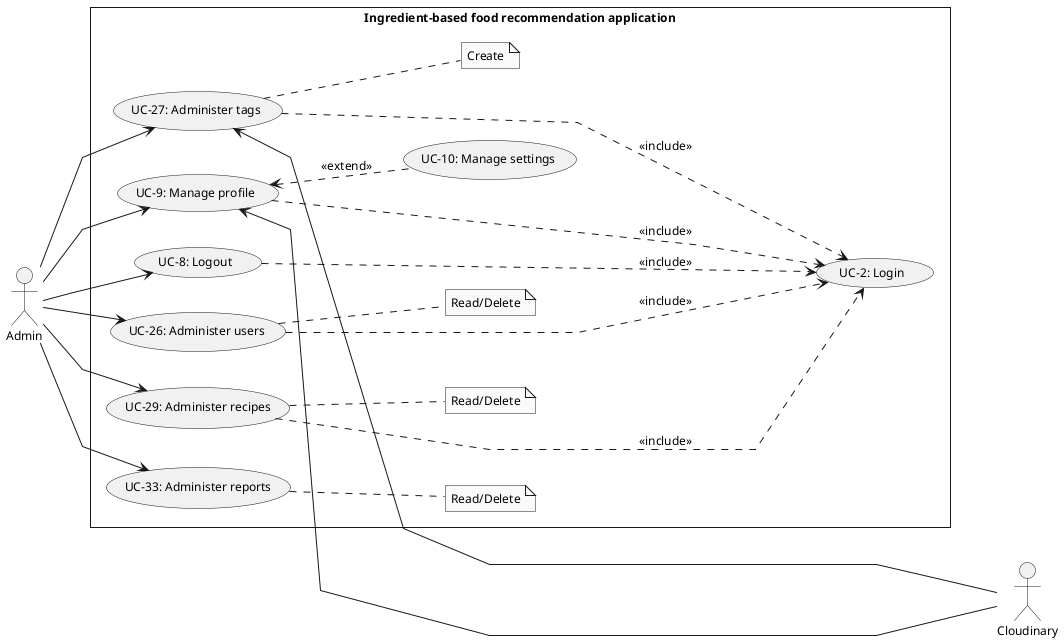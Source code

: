 @startuml AdminUsecase
skinparam style strictuml
skinparam monochrome true
skinparam linetype polyline
skinparam defaultFontSize 12
left to right direction
actor "Admin" as admin
actor "Cloudinary" as cl
rectangle Ingredient-based<U+0020>food<U+0020>recommendation<U+0020>application {
    usecase "UC-2: Login" as ucLogin
    usecase "UC-8: Logout" as ucLogout
    usecase "UC-9: Manage profile" as ucManageProfile
    usecase "UC-10: Manage settings" as ucManageSetting

    usecase "UC-26: Administer users" as ucAdmUser
    usecase "UC-27: Administer tags" as ucAdmTags
    usecase "UC-29: Administer recipes" as ucAdmRecipe
    usecase "UC-33: Administer reports" as ucAdmReport

    note "Read/Delete" as noteAdmUser
    note "Read/Delete" as noteAdmRecipe
    note "Create" as noteAdmTag
    note "Read/Delete" as noteAdmReport

    admin --> ucAdmUser
        ucAdmUser .. noteAdmUser
    admin --> ucAdmRecipe
        ucAdmRecipe .. noteAdmRecipe
    admin --> ucAdmReport
        ucAdmReport .. noteAdmReport
    admin --> ucAdmTags
        ucAdmTags .. noteAdmTag
    admin --> ucManageProfile
        ucManageProfile <.. ucManageSetting: <<extend>>
    admin --> ucLogout

    ucLogout .....> ucLogin : <<include>>
    ucAdmUser .....> ucLogin : <<include>>
    ucAdmRecipe .....> ucLogin : <<include>>
    ucAdmTags .....> ucLogin : <<include>>
    ucManageProfile .....> ucLogin : <<include>>

    cl --up----> ucManageProfile
    cl --up----> ucAdmTags
}

@enduml
